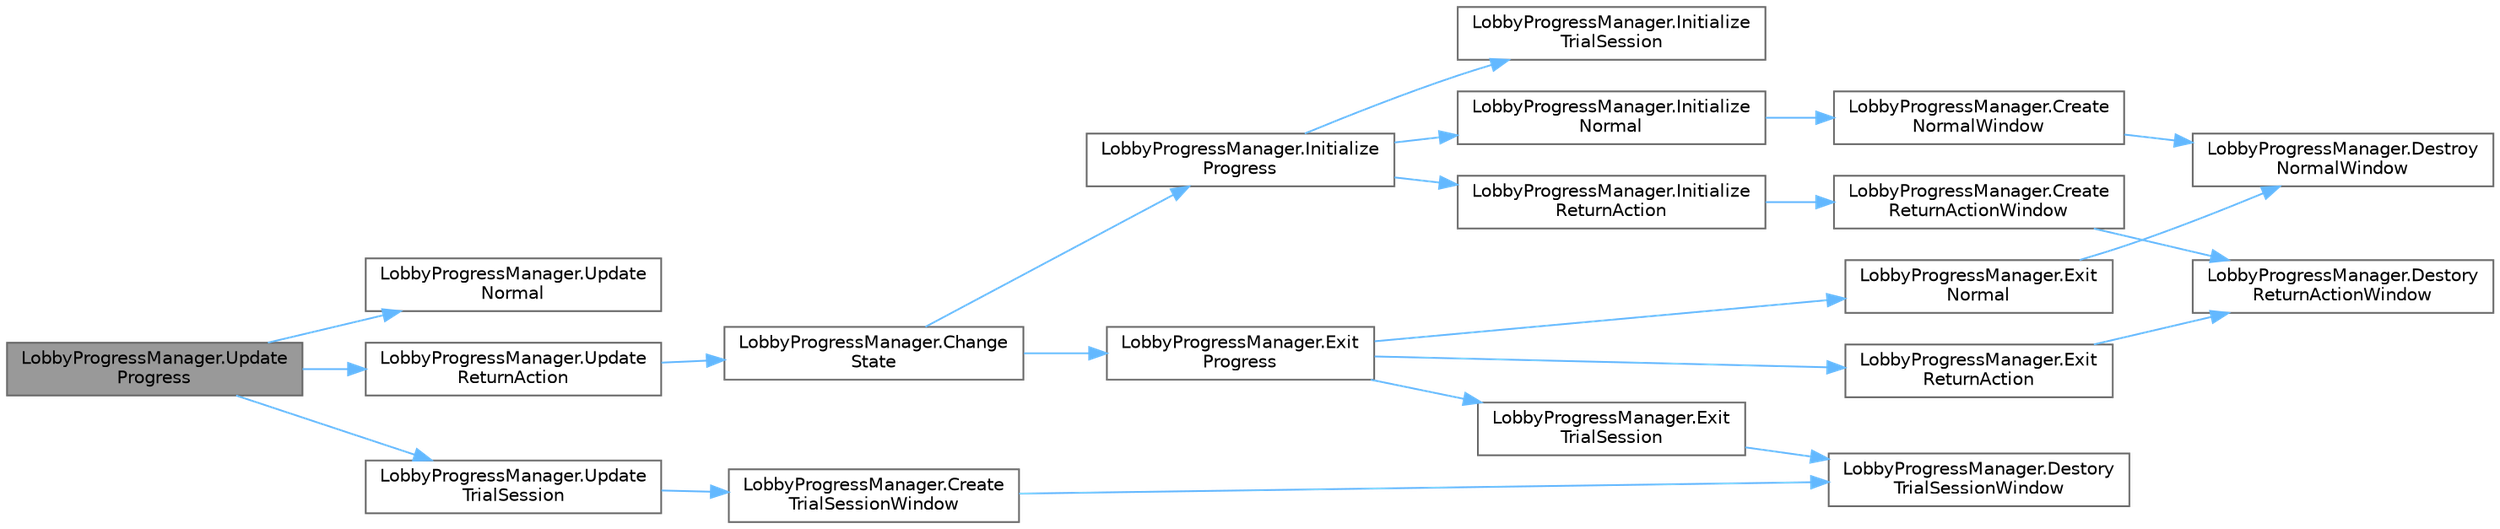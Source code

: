 digraph "LobbyProgressManager.UpdateProgress"
{
 // LATEX_PDF_SIZE
  bgcolor="transparent";
  edge [fontname=Helvetica,fontsize=10,labelfontname=Helvetica,labelfontsize=10];
  node [fontname=Helvetica,fontsize=10,shape=box,height=0.2,width=0.4];
  rankdir="LR";
  Node1 [id="Node000001",label="LobbyProgressManager.Update\lProgress",height=0.2,width=0.4,color="gray40", fillcolor="grey60", style="filled", fontcolor="black",tooltip=" "];
  Node1 -> Node2 [id="edge22_Node000001_Node000002",color="steelblue1",style="solid",tooltip=" "];
  Node2 [id="Node000002",label="LobbyProgressManager.Update\lNormal",height=0.2,width=0.4,color="grey40", fillcolor="white", style="filled",URL="$class_lobby_progress_manager.html#a651991ec5fad68a249c98cf2c3fd14c0",tooltip=" "];
  Node1 -> Node3 [id="edge23_Node000001_Node000003",color="steelblue1",style="solid",tooltip=" "];
  Node3 [id="Node000003",label="LobbyProgressManager.Update\lReturnAction",height=0.2,width=0.4,color="grey40", fillcolor="white", style="filled",URL="$class_lobby_progress_manager.html#ad003053fc3fa340567c9db5c89ac7424",tooltip=" "];
  Node3 -> Node4 [id="edge24_Node000003_Node000004",color="steelblue1",style="solid",tooltip=" "];
  Node4 [id="Node000004",label="LobbyProgressManager.Change\lState",height=0.2,width=0.4,color="grey40", fillcolor="white", style="filled",URL="$class_lobby_progress_manager.html#a24354f1d763f7a2ef025ff8088eb2c74",tooltip=" "];
  Node4 -> Node5 [id="edge25_Node000004_Node000005",color="steelblue1",style="solid",tooltip=" "];
  Node5 [id="Node000005",label="LobbyProgressManager.Exit\lProgress",height=0.2,width=0.4,color="grey40", fillcolor="white", style="filled",URL="$class_lobby_progress_manager.html#aec25ad03a8a43ad18a0fa9a2597d2371",tooltip=" "];
  Node5 -> Node6 [id="edge26_Node000005_Node000006",color="steelblue1",style="solid",tooltip=" "];
  Node6 [id="Node000006",label="LobbyProgressManager.Exit\lNormal",height=0.2,width=0.4,color="grey40", fillcolor="white", style="filled",URL="$class_lobby_progress_manager.html#a819ff45458e7c2e7c3bde97201d29bff",tooltip=" "];
  Node6 -> Node7 [id="edge27_Node000006_Node000007",color="steelblue1",style="solid",tooltip=" "];
  Node7 [id="Node000007",label="LobbyProgressManager.Destroy\lNormalWindow",height=0.2,width=0.4,color="grey40", fillcolor="white", style="filled",URL="$class_lobby_progress_manager.html#a6f421f2d3bea18b4ec476ba300e376a8",tooltip=" "];
  Node5 -> Node8 [id="edge28_Node000005_Node000008",color="steelblue1",style="solid",tooltip=" "];
  Node8 [id="Node000008",label="LobbyProgressManager.Exit\lReturnAction",height=0.2,width=0.4,color="grey40", fillcolor="white", style="filled",URL="$class_lobby_progress_manager.html#ad9c53db0adc1199a6722dcde040b72c1",tooltip=" "];
  Node8 -> Node9 [id="edge29_Node000008_Node000009",color="steelblue1",style="solid",tooltip=" "];
  Node9 [id="Node000009",label="LobbyProgressManager.Destory\lReturnActionWindow",height=0.2,width=0.4,color="grey40", fillcolor="white", style="filled",URL="$class_lobby_progress_manager.html#af2168df9df5c1476685427ac41b41967",tooltip=" "];
  Node5 -> Node10 [id="edge30_Node000005_Node000010",color="steelblue1",style="solid",tooltip=" "];
  Node10 [id="Node000010",label="LobbyProgressManager.Exit\lTrialSession",height=0.2,width=0.4,color="grey40", fillcolor="white", style="filled",URL="$class_lobby_progress_manager.html#ad46b8eea22b827571bec8c36dad073eb",tooltip=" "];
  Node10 -> Node11 [id="edge31_Node000010_Node000011",color="steelblue1",style="solid",tooltip=" "];
  Node11 [id="Node000011",label="LobbyProgressManager.Destory\lTrialSessionWindow",height=0.2,width=0.4,color="grey40", fillcolor="white", style="filled",URL="$class_lobby_progress_manager.html#a3da139cfe10fd61d70d930b6d4f8f58c",tooltip=" "];
  Node4 -> Node12 [id="edge32_Node000004_Node000012",color="steelblue1",style="solid",tooltip=" "];
  Node12 [id="Node000012",label="LobbyProgressManager.Initialize\lProgress",height=0.2,width=0.4,color="grey40", fillcolor="white", style="filled",URL="$class_lobby_progress_manager.html#a015fbac791a24e27f66b9e80664c908d",tooltip=" "];
  Node12 -> Node13 [id="edge33_Node000012_Node000013",color="steelblue1",style="solid",tooltip=" "];
  Node13 [id="Node000013",label="LobbyProgressManager.Initialize\lNormal",height=0.2,width=0.4,color="grey40", fillcolor="white", style="filled",URL="$class_lobby_progress_manager.html#a53468407f2b90bc62b5d1f24676def22",tooltip=" "];
  Node13 -> Node14 [id="edge34_Node000013_Node000014",color="steelblue1",style="solid",tooltip=" "];
  Node14 [id="Node000014",label="LobbyProgressManager.Create\lNormalWindow",height=0.2,width=0.4,color="grey40", fillcolor="white", style="filled",URL="$class_lobby_progress_manager.html#af5794135541be22f92ab31ca406388c2",tooltip=" "];
  Node14 -> Node7 [id="edge35_Node000014_Node000007",color="steelblue1",style="solid",tooltip=" "];
  Node12 -> Node15 [id="edge36_Node000012_Node000015",color="steelblue1",style="solid",tooltip=" "];
  Node15 [id="Node000015",label="LobbyProgressManager.Initialize\lReturnAction",height=0.2,width=0.4,color="grey40", fillcolor="white", style="filled",URL="$class_lobby_progress_manager.html#abbc50b8a846d10350976c27390d87afe",tooltip=" "];
  Node15 -> Node16 [id="edge37_Node000015_Node000016",color="steelblue1",style="solid",tooltip=" "];
  Node16 [id="Node000016",label="LobbyProgressManager.Create\lReturnActionWindow",height=0.2,width=0.4,color="grey40", fillcolor="white", style="filled",URL="$class_lobby_progress_manager.html#af4cf6573c7b51677190316012f10dca2",tooltip=" "];
  Node16 -> Node9 [id="edge38_Node000016_Node000009",color="steelblue1",style="solid",tooltip=" "];
  Node12 -> Node17 [id="edge39_Node000012_Node000017",color="steelblue1",style="solid",tooltip=" "];
  Node17 [id="Node000017",label="LobbyProgressManager.Initialize\lTrialSession",height=0.2,width=0.4,color="grey40", fillcolor="white", style="filled",URL="$class_lobby_progress_manager.html#a1932b3cd27aa7e412175c3ebb969354e",tooltip=" "];
  Node1 -> Node18 [id="edge40_Node000001_Node000018",color="steelblue1",style="solid",tooltip=" "];
  Node18 [id="Node000018",label="LobbyProgressManager.Update\lTrialSession",height=0.2,width=0.4,color="grey40", fillcolor="white", style="filled",URL="$class_lobby_progress_manager.html#afb2da6a91194d0aa01a67fafca25f500",tooltip=" "];
  Node18 -> Node19 [id="edge41_Node000018_Node000019",color="steelblue1",style="solid",tooltip=" "];
  Node19 [id="Node000019",label="LobbyProgressManager.Create\lTrialSessionWindow",height=0.2,width=0.4,color="grey40", fillcolor="white", style="filled",URL="$class_lobby_progress_manager.html#a2f4c71892f079deb2ee9ebafb67e2a4f",tooltip=" "];
  Node19 -> Node11 [id="edge42_Node000019_Node000011",color="steelblue1",style="solid",tooltip=" "];
}
